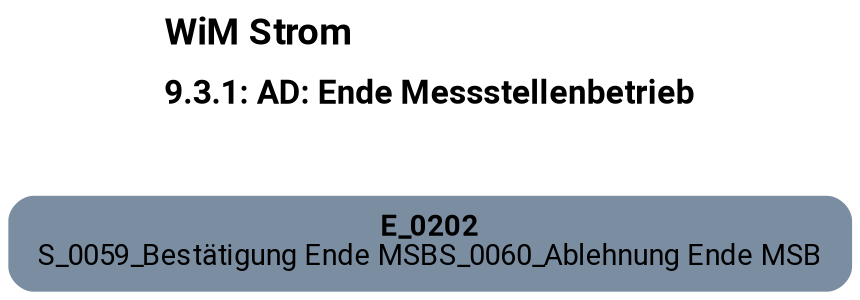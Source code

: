 digraph D {
    labelloc="t";
    label=<<B><FONT POINT-SIZE="18">WiM Strom</FONT></B><BR align="left"/><BR/><B><FONT POINT-SIZE="16">9.3.1: AD: Ende Messstellenbetrieb</FONT></B><BR align="left"/><BR/><BR/><BR/>>;
    ratio="compress";
    concentrate=true;
    pack=true;
    rankdir=TB;
    packmode="array";
    size="20,20";
    fontsize=12;
    "Empty" [margin="0.2,0.12", shape=box, style="filled,rounded", penwidth=0.0, fillcolor="#7a8da1", label=<<B>E_0202</B><BR align="center"/><FONT>S_0059_Bestätigung Ende MSB
S_0060_Ablehnung Ende MSB</FONT><BR align="center"/>>, fontname="Roboto, sans-serif"];


    bgcolor="transparent";
fontname="Roboto, sans-serif";
}
